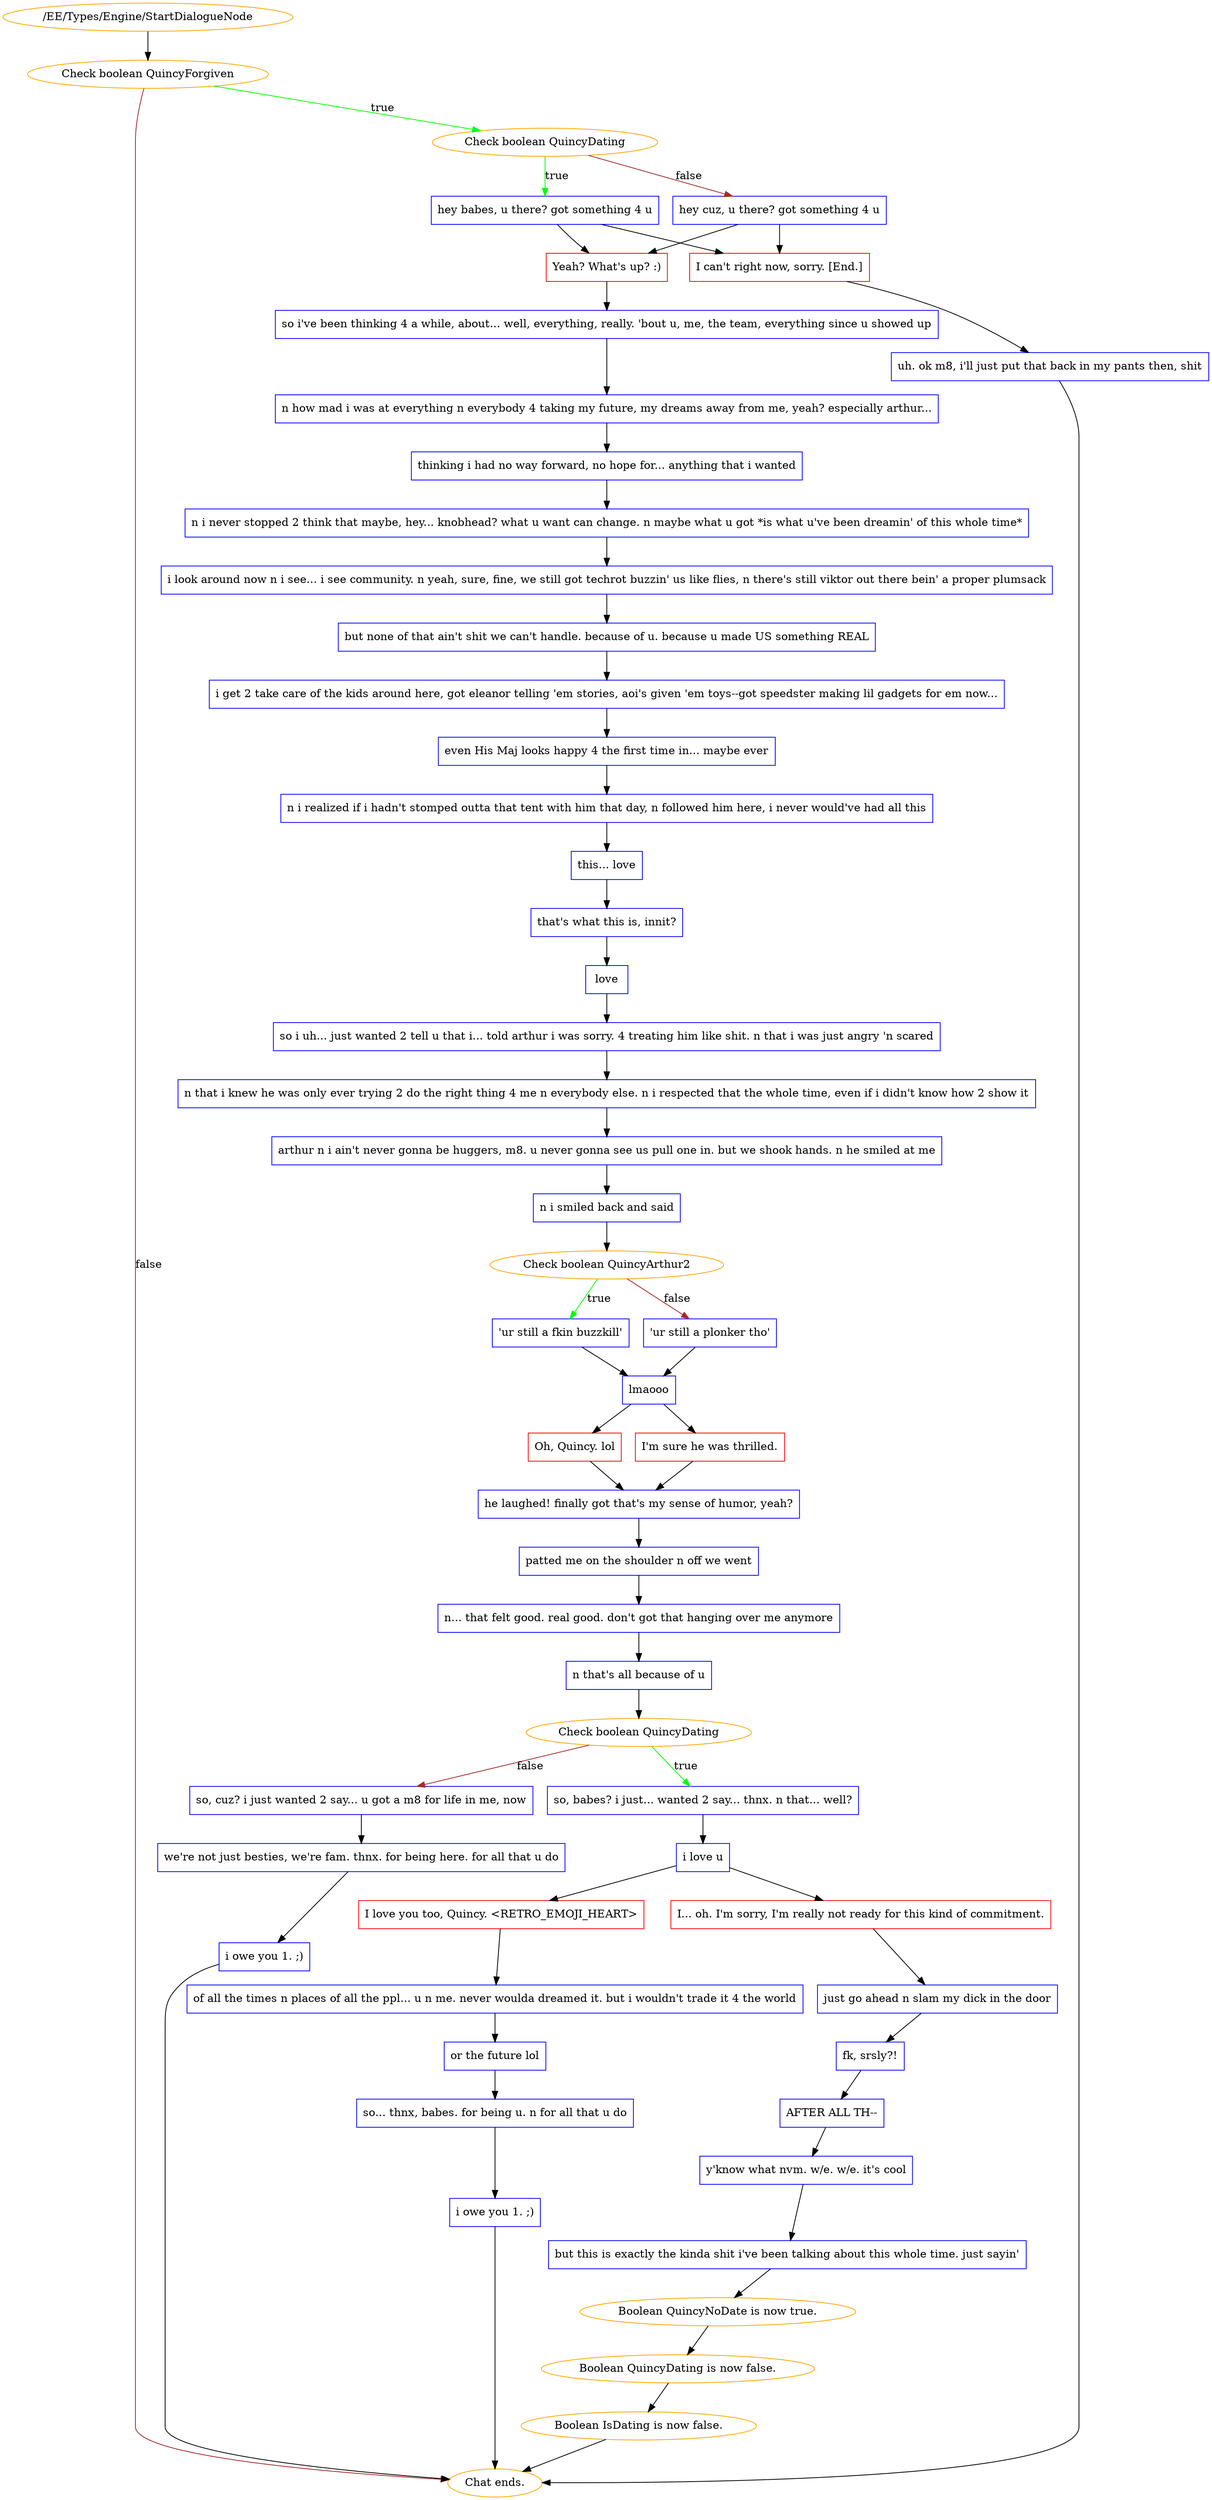 digraph {
	3476 [label="/EE/Types/Engine/StartDialogueNode",color=orange];
		3476 -> 3477;
	3477 [label="Check boolean QuincyForgiven",color=orange];
		3477 -> 3478 [label=true,color=green];
		3477 -> "Chat ends." [label=false,color=brown];
	3478 [label="Check boolean QuincyDating",color=orange];
		3478 -> 3480 [label=true,color=green];
		3478 -> 3481 [label=false,color=brown];
	"Chat ends." [color=orange];
	3480 [label="hey babes, u there? got something 4 u",shape=box,color=blue];
		3480 -> 3482;
		3480 -> 3483;
	3481 [label="hey cuz, u there? got something 4 u",shape=box,color=blue];
		3481 -> 3482;
		3481 -> 3483;
	3482 [label="Yeah? What's up? :)",shape=box,color=red];
		3482 -> 3484;
	3483 [label="I can't right now, sorry. [End.]",shape=box,color=red];
		3483 -> 3485;
	3484 [label="so i've been thinking 4 a while, about... well, everything, really. 'bout u, me, the team, everything since u showed up",shape=box,color=blue];
		3484 -> 3488;
	3485 [label="uh. ok m8, i'll just put that back in my pants then, shit",shape=box,color=blue];
		3485 -> "Chat ends.";
	3488 [label="n how mad i was at everything n everybody 4 taking my future, my dreams away from me, yeah? especially arthur...",shape=box,color=blue];
		3488 -> 3489;
	"Chat ends." [color=orange];
	3489 [label="thinking i had no way forward, no hope for... anything that i wanted",shape=box,color=blue];
		3489 -> 3490;
	3490 [label="n i never stopped 2 think that maybe, hey... knobhead? what u want can change. n maybe what u got *is what u've been dreamin' of this whole time*",shape=box,color=blue];
		3490 -> 3491;
	3491 [label="i look around now n i see... i see community. n yeah, sure, fine, we still got techrot buzzin' us like flies, n there's still viktor out there bein' a proper plumsack",shape=box,color=blue];
		3491 -> 3487;
	3487 [label="but none of that ain't shit we can't handle. because of u. because u made US something REAL",shape=box,color=blue];
		3487 -> 3492;
	3492 [label="i get 2 take care of the kids around here, got eleanor telling 'em stories, aoi's given 'em toys--got speedster making lil gadgets for em now...",shape=box,color=blue];
		3492 -> 3493;
	3493 [label="even His Maj looks happy 4 the first time in... maybe ever",shape=box,color=blue];
		3493 -> 3494;
	3494 [label="n i realized if i hadn't stomped outta that tent with him that day, n followed him here, i never would've had all this",shape=box,color=blue];
		3494 -> 3496;
	3496 [label="this... love",shape=box,color=blue];
		3496 -> 3497;
	3497 [label="that's what this is, innit?",shape=box,color=blue];
		3497 -> 3498;
	3498 [label="love",shape=box,color=blue];
		3498 -> 3499;
	3499 [label="so i uh... just wanted 2 tell u that i... told arthur i was sorry. 4 treating him like shit. n that i was just angry 'n scared",shape=box,color=blue];
		3499 -> 3495;
	3495 [label="n that i knew he was only ever trying 2 do the right thing 4 me n everybody else. n i respected that the whole time, even if i didn't know how 2 show it",shape=box,color=blue];
		3495 -> 3500;
	3500 [label="arthur n i ain't never gonna be huggers, m8. u never gonna see us pull one in. but we shook hands. n he smiled at me",shape=box,color=blue];
		3500 -> 3501;
	3501 [label="n i smiled back and said",shape=box,color=blue];
		3501 -> 3503;
	3503 [label="Check boolean QuincyArthur2",color=orange];
		3503 -> 3502 [label=true,color=green];
		3503 -> 3505 [label=false,color=brown];
	3502 [label="'ur still a fkin buzzkill'",shape=box,color=blue];
		3502 -> 3504;
	3505 [label="'ur still a plonker tho'",shape=box,color=blue];
		3505 -> 3504;
	3504 [label="lmaooo",shape=box,color=blue];
		3504 -> 3506;
		3504 -> 3507;
	3506 [label="Oh, Quincy. lol",shape=box,color=red];
		3506 -> 3510;
	3507 [label="I'm sure he was thrilled.",shape=box,color=red];
		3507 -> 3510;
	3510 [label="he laughed! finally got that's my sense of humor, yeah?",shape=box,color=blue];
		3510 -> 3511;
	3511 [label="patted me on the shoulder n off we went",shape=box,color=blue];
		3511 -> 3509;
	3509 [label="n... that felt good. real good. don't got that hanging over me anymore",shape=box,color=blue];
		3509 -> 3508;
	3508 [label="n that's all because of u",shape=box,color=blue];
		3508 -> 3515;
	3515 [label="Check boolean QuincyDating",color=orange];
		3515 -> 3513 [label=true,color=green];
		3515 -> 3512 [label=false,color=brown];
	3513 [label="so, babes? i just... wanted 2 say... thnx. n that... well?",shape=box,color=blue];
		3513 -> 3518;
	3512 [label="so, cuz? i just wanted 2 say... u got a m8 for life in me, now",shape=box,color=blue];
		3512 -> 3516;
	3518 [label="i love u",shape=box,color=blue];
		3518 -> 3519;
		3518 -> 3520;
	3516 [label="we're not just besties, we're fam. thnx. for being here. for all that u do",shape=box,color=blue];
		3516 -> 3517;
	3519 [label="I love you too, Quincy. <RETRO_EMOJI_HEART>",shape=box,color=red];
		3519 -> 3521;
	3520 [label="I... oh. I'm sorry, I'm really not ready for this kind of commitment.",shape=box,color=red];
		3520 -> 3525;
	3517 [label="i owe you 1. ;)",shape=box,color=blue];
		3517 -> "Chat ends.";
	3521 [label="of all the times n places of all the ppl... u n me. never woulda dreamed it. but i wouldn't trade it 4 the world",shape=box,color=blue];
		3521 -> 3524;
	3525 [label="just go ahead n slam my dick in the door",shape=box,color=blue];
		3525 -> 1685;
	"Chat ends." [color=orange];
	3524 [label="or the future lol",shape=box,color=blue];
		3524 -> 3522;
	1685 [label="fk, srsly?!",shape=box,color=blue];
		1685 -> 3526;
	3522 [label="so... thnx, babes. for being u. n for all that u do",shape=box,color=blue];
		3522 -> 3523;
	3526 [label="AFTER ALL TH--",shape=box,color=blue];
		3526 -> 1679;
	3523 [label="i owe you 1. ;)",shape=box,color=blue];
		3523 -> "Chat ends.";
	1679 [label="y'know what nvm. w/e. w/e. it's cool",shape=box,color=blue];
		1679 -> 1708;
	"Chat ends." [color=orange];
	1708 [label="but this is exactly the kinda shit i've been talking about this whole time. just sayin'",shape=box,color=blue];
		1708 -> 1710;
	1710 [label="Boolean QuincyNoDate is now true.",color=orange];
		1710 -> 2500;
	2500 [label="Boolean QuincyDating is now false.",color=orange];
		2500 -> 2548;
	2548 [label="Boolean IsDating is now false.",color=orange];
		2548 -> "Chat ends.";
	"Chat ends." [color=orange];
}